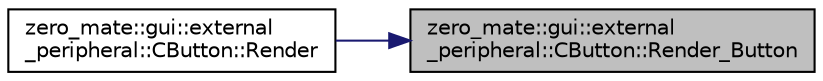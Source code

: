 digraph "zero_mate::gui::external_peripheral::CButton::Render_Button"
{
 // LATEX_PDF_SIZE
  bgcolor="transparent";
  edge [fontname="Helvetica",fontsize="10",labelfontname="Helvetica",labelfontsize="10"];
  node [fontname="Helvetica",fontsize="10",shape=record];
  rankdir="RL";
  Node1 [label="zero_mate::gui::external\l_peripheral::CButton::Render_Button",height=0.2,width=0.4,color="black", fillcolor="grey75", style="filled", fontcolor="black",tooltip=" "];
  Node1 -> Node2 [dir="back",color="midnightblue",fontsize="10",style="solid",fontname="Helvetica"];
  Node2 [label="zero_mate::gui::external\l_peripheral::CButton::Render",height=0.2,width=0.4,color="black",URL="$classzero__mate_1_1gui_1_1external__peripheral_1_1CButton.html#aac3d95dcbf1b19e892a6a1b3f035631c",tooltip=" "];
}
